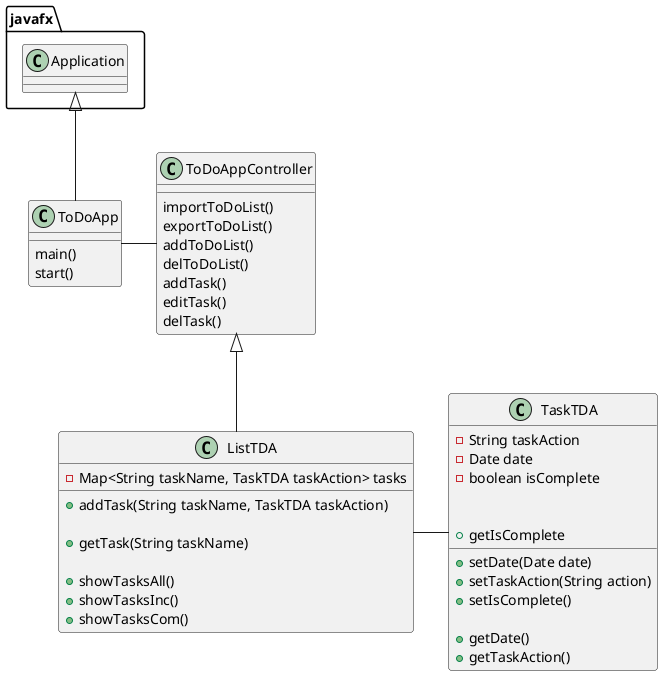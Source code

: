 @startuml

class ToDoApp{
    main()
    start()
}

class ToDoAppController{
    importToDoList()
    exportToDoList()
    addToDoList()
    delToDoList()
    addTask()
    editTask()
    delTask()
}

class ListTDA{
    -Map<String taskName, TaskTDA taskAction> tasks

    +addTask(String taskName, TaskTDA taskAction)

    +getTask(String taskName)

    +showTasksAll()
    +showTasksInc()
    +showTasksCom()
}

class TaskTDA{
    -String taskAction
    -Date date
    -boolean isComplete

    +setDate(Date date)
    +setTaskAction(String action)
    +setIsComplete()

    +getDate()
    +getTaskAction()
    +getIsComplete
}

javafx.Application <|-- ToDoApp

ToDoApp - ToDoAppController

ToDoAppController <|-- ListTDA

ListTDA - TaskTDA

@enduml